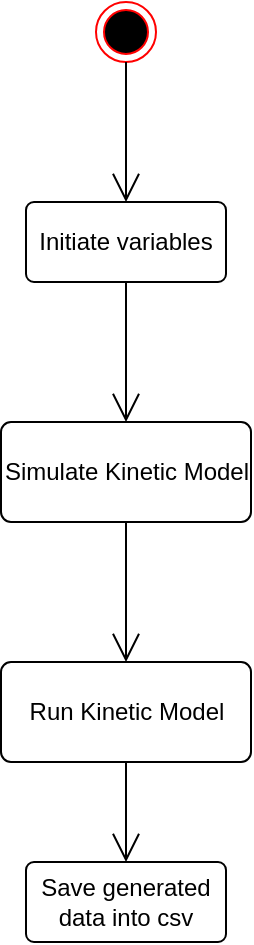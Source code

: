 <mxfile version="25.0.3">
  <diagram name="Page-1" id="8yLfHQjdgGl9Q5gJE-Qp">
    <mxGraphModel dx="954" dy="579" grid="1" gridSize="10" guides="1" tooltips="1" connect="1" arrows="1" fold="1" page="1" pageScale="1" pageWidth="900" pageHeight="1600" math="0" shadow="0">
      <root>
        <mxCell id="0" />
        <mxCell id="1" parent="0" />
        <mxCell id="OVM-OTWfAVwL3RLM8YyT-1" value="" style="ellipse;html=1;shape=endState;fillColor=#000000;strokeColor=#ff0000;" vertex="1" parent="1">
          <mxGeometry x="330" y="60" width="30" height="30" as="geometry" />
        </mxCell>
        <mxCell id="OVM-OTWfAVwL3RLM8YyT-5" value="" style="endArrow=open;endFill=1;endSize=12;html=1;rounded=0;" edge="1" parent="1" source="OVM-OTWfAVwL3RLM8YyT-1">
          <mxGeometry width="160" relative="1" as="geometry">
            <mxPoint x="180" y="205" as="sourcePoint" />
            <mxPoint x="345" y="160" as="targetPoint" />
          </mxGeometry>
        </mxCell>
        <mxCell id="OVM-OTWfAVwL3RLM8YyT-7" value="Initiate variables" style="rounded=1;arcSize=10;whiteSpace=wrap;html=1;align=center;" vertex="1" parent="1">
          <mxGeometry x="295" y="160" width="100" height="40" as="geometry" />
        </mxCell>
        <mxCell id="OVM-OTWfAVwL3RLM8YyT-8" value="" style="endArrow=open;endFill=1;endSize=12;html=1;rounded=0;exitX=0.5;exitY=1;exitDx=0;exitDy=0;" edge="1" parent="1" source="OVM-OTWfAVwL3RLM8YyT-7">
          <mxGeometry width="160" relative="1" as="geometry">
            <mxPoint x="320" y="250" as="sourcePoint" />
            <mxPoint x="345" y="270" as="targetPoint" />
          </mxGeometry>
        </mxCell>
        <mxCell id="OVM-OTWfAVwL3RLM8YyT-9" value="Simulate Kinetic Model" style="rounded=1;arcSize=10;whiteSpace=wrap;html=1;align=center;" vertex="1" parent="1">
          <mxGeometry x="282.5" y="270" width="125" height="50" as="geometry" />
        </mxCell>
        <mxCell id="OVM-OTWfAVwL3RLM8YyT-10" value="" style="endArrow=open;endFill=1;endSize=12;html=1;rounded=0;exitX=0.5;exitY=1;exitDx=0;exitDy=0;" edge="1" parent="1" source="OVM-OTWfAVwL3RLM8YyT-9">
          <mxGeometry width="160" relative="1" as="geometry">
            <mxPoint x="330" y="370" as="sourcePoint" />
            <mxPoint x="345" y="390" as="targetPoint" />
          </mxGeometry>
        </mxCell>
        <mxCell id="OVM-OTWfAVwL3RLM8YyT-13" value="Run Kinetic Model" style="rounded=1;arcSize=10;whiteSpace=wrap;html=1;align=center;" vertex="1" parent="1">
          <mxGeometry x="282.5" y="390" width="125" height="50" as="geometry" />
        </mxCell>
        <mxCell id="OVM-OTWfAVwL3RLM8YyT-14" value="" style="endArrow=open;endFill=1;endSize=12;html=1;rounded=0;exitX=0.5;exitY=1;exitDx=0;exitDy=0;" edge="1" parent="1" source="OVM-OTWfAVwL3RLM8YyT-13">
          <mxGeometry width="160" relative="1" as="geometry">
            <mxPoint x="355" y="330" as="sourcePoint" />
            <mxPoint x="345" y="490" as="targetPoint" />
          </mxGeometry>
        </mxCell>
        <mxCell id="OVM-OTWfAVwL3RLM8YyT-15" value="Save generated data into csv" style="rounded=1;arcSize=10;whiteSpace=wrap;html=1;align=center;" vertex="1" parent="1">
          <mxGeometry x="295" y="490" width="100" height="40" as="geometry" />
        </mxCell>
      </root>
    </mxGraphModel>
  </diagram>
</mxfile>
